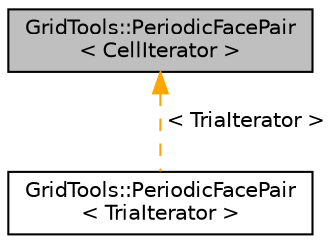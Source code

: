 digraph "GridTools::PeriodicFacePair&lt; CellIterator &gt;"
{
 // LATEX_PDF_SIZE
  edge [fontname="Helvetica",fontsize="10",labelfontname="Helvetica",labelfontsize="10"];
  node [fontname="Helvetica",fontsize="10",shape=record];
  Node1 [label="GridTools::PeriodicFacePair\l\< CellIterator \>",height=0.2,width=0.4,color="black", fillcolor="grey75", style="filled", fontcolor="black",tooltip=" "];
  Node1 -> Node2 [dir="back",color="orange",fontsize="10",style="dashed",label=" \< TriaIterator \>" ,fontname="Helvetica"];
  Node2 [label="GridTools::PeriodicFacePair\l\< TriaIterator \>",height=0.2,width=0.4,color="black", fillcolor="white", style="filled",URL="$structGridTools_1_1PeriodicFacePair.html",tooltip=" "];
}

